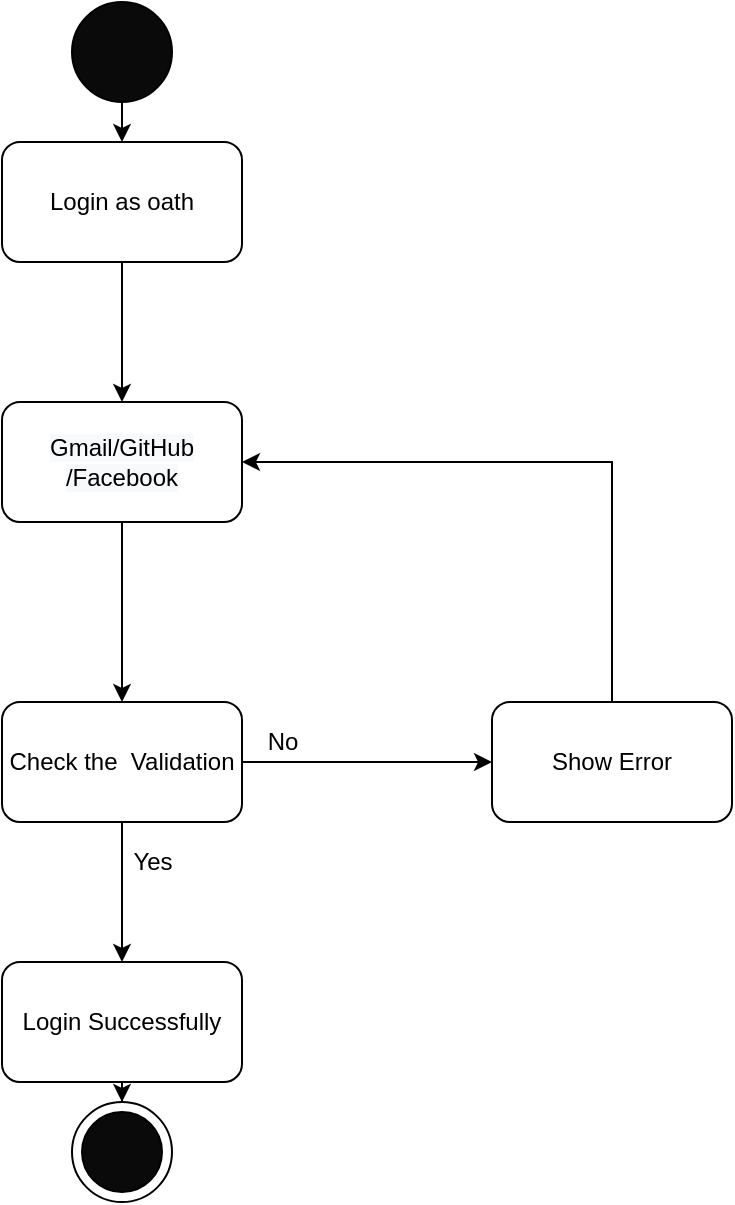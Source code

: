 <mxfile version="16.4.3" type="device"><diagram id="zAXtwYM5_Yiz9pQEBJkd" name="Page-1"><mxGraphModel dx="400" dy="887" grid="1" gridSize="10" guides="1" tooltips="1" connect="1" arrows="1" fold="1" page="1" pageScale="1" pageWidth="827" pageHeight="1169" math="0" shadow="0"><root><mxCell id="0"/><mxCell id="1" parent="0"/><mxCell id="isfXv0DuhAI8vXiQAEQB-5" style="edgeStyle=orthogonalEdgeStyle;rounded=0;orthogonalLoop=1;jettySize=auto;html=1;exitX=0.5;exitY=1;exitDx=0;exitDy=0;entryX=0.5;entryY=0;entryDx=0;entryDy=0;" edge="1" parent="1" source="isfXv0DuhAI8vXiQAEQB-2" target="isfXv0DuhAI8vXiQAEQB-3"><mxGeometry relative="1" as="geometry"/></mxCell><mxCell id="isfXv0DuhAI8vXiQAEQB-2" value="" style="ellipse;whiteSpace=wrap;html=1;aspect=fixed;fillColor=#0A0A0A;" vertex="1" parent="1"><mxGeometry x="180" y="110" width="50" height="50" as="geometry"/></mxCell><mxCell id="isfXv0DuhAI8vXiQAEQB-23" value="" style="edgeStyle=orthogonalEdgeStyle;rounded=0;orthogonalLoop=1;jettySize=auto;html=1;" edge="1" parent="1" source="isfXv0DuhAI8vXiQAEQB-3" target="isfXv0DuhAI8vXiQAEQB-22"><mxGeometry relative="1" as="geometry"/></mxCell><mxCell id="isfXv0DuhAI8vXiQAEQB-3" value="Login as oath" style="rounded=1;whiteSpace=wrap;html=1;fillColor=#FFFFFF;" vertex="1" parent="1"><mxGeometry x="145" y="180" width="120" height="60" as="geometry"/></mxCell><mxCell id="isfXv0DuhAI8vXiQAEQB-12" value="" style="edgeStyle=orthogonalEdgeStyle;rounded=0;orthogonalLoop=1;jettySize=auto;html=1;" edge="1" parent="1" source="isfXv0DuhAI8vXiQAEQB-7" target="isfXv0DuhAI8vXiQAEQB-11"><mxGeometry relative="1" as="geometry"/></mxCell><mxCell id="isfXv0DuhAI8vXiQAEQB-15" value="" style="edgeStyle=orthogonalEdgeStyle;rounded=0;orthogonalLoop=1;jettySize=auto;html=1;" edge="1" parent="1" source="isfXv0DuhAI8vXiQAEQB-7" target="isfXv0DuhAI8vXiQAEQB-14"><mxGeometry relative="1" as="geometry"/></mxCell><mxCell id="isfXv0DuhAI8vXiQAEQB-7" value="Check the&amp;nbsp; Validation" style="rounded=1;whiteSpace=wrap;html=1;fillColor=#FFFFFF;" vertex="1" parent="1"><mxGeometry x="145" y="460" width="120" height="60" as="geometry"/></mxCell><mxCell id="isfXv0DuhAI8vXiQAEQB-20" style="edgeStyle=orthogonalEdgeStyle;rounded=0;orthogonalLoop=1;jettySize=auto;html=1;exitX=0.5;exitY=1;exitDx=0;exitDy=0;" edge="1" parent="1" source="isfXv0DuhAI8vXiQAEQB-11" target="isfXv0DuhAI8vXiQAEQB-19"><mxGeometry relative="1" as="geometry"/></mxCell><mxCell id="isfXv0DuhAI8vXiQAEQB-11" value="Login Successfully" style="whiteSpace=wrap;html=1;fillColor=#FFFFFF;rounded=1;" vertex="1" parent="1"><mxGeometry x="145" y="590" width="120" height="60" as="geometry"/></mxCell><mxCell id="isfXv0DuhAI8vXiQAEQB-25" style="edgeStyle=orthogonalEdgeStyle;rounded=0;orthogonalLoop=1;jettySize=auto;html=1;exitX=0.5;exitY=0;exitDx=0;exitDy=0;entryX=1;entryY=0.5;entryDx=0;entryDy=0;" edge="1" parent="1" source="isfXv0DuhAI8vXiQAEQB-14" target="isfXv0DuhAI8vXiQAEQB-22"><mxGeometry relative="1" as="geometry"/></mxCell><mxCell id="isfXv0DuhAI8vXiQAEQB-14" value="Show Error" style="whiteSpace=wrap;html=1;fillColor=#FFFFFF;rounded=1;" vertex="1" parent="1"><mxGeometry x="390" y="460" width="120" height="60" as="geometry"/></mxCell><mxCell id="isfXv0DuhAI8vXiQAEQB-17" value="No" style="text;html=1;align=center;verticalAlign=middle;resizable=0;points=[];autosize=1;strokeColor=none;fillColor=none;" vertex="1" parent="1"><mxGeometry x="270" y="470" width="30" height="20" as="geometry"/></mxCell><mxCell id="isfXv0DuhAI8vXiQAEQB-18" value="Yes" style="text;html=1;align=center;verticalAlign=middle;resizable=0;points=[];autosize=1;strokeColor=none;fillColor=none;" vertex="1" parent="1"><mxGeometry x="200" y="530" width="40" height="20" as="geometry"/></mxCell><mxCell id="isfXv0DuhAI8vXiQAEQB-19" value="" style="ellipse;whiteSpace=wrap;html=1;aspect=fixed;fillColor=#FFFFFF;" vertex="1" parent="1"><mxGeometry x="180" y="660" width="50" height="50" as="geometry"/></mxCell><mxCell id="isfXv0DuhAI8vXiQAEQB-21" value="" style="ellipse;whiteSpace=wrap;html=1;aspect=fixed;fillColor=#0A0A0A;" vertex="1" parent="1"><mxGeometry x="185" y="665" width="40" height="40" as="geometry"/></mxCell><mxCell id="isfXv0DuhAI8vXiQAEQB-24" style="edgeStyle=orthogonalEdgeStyle;rounded=0;orthogonalLoop=1;jettySize=auto;html=1;exitX=0.5;exitY=1;exitDx=0;exitDy=0;" edge="1" parent="1" source="isfXv0DuhAI8vXiQAEQB-22" target="isfXv0DuhAI8vXiQAEQB-7"><mxGeometry relative="1" as="geometry"/></mxCell><mxCell id="isfXv0DuhAI8vXiQAEQB-22" value="&#10;&#10;&lt;span style=&quot;color: rgb(0, 0, 0); font-family: helvetica; font-size: 12px; font-style: normal; font-weight: 400; letter-spacing: normal; text-align: center; text-indent: 0px; text-transform: none; word-spacing: 0px; background-color: rgb(248, 249, 250); display: inline; float: none;&quot;&gt;Gmail/GitHub&lt;/span&gt;&lt;br style=&quot;color: rgb(0, 0, 0); font-family: helvetica; font-size: 12px; font-style: normal; font-weight: 400; letter-spacing: normal; text-align: center; text-indent: 0px; text-transform: none; word-spacing: 0px; background-color: rgb(248, 249, 250);&quot;&gt;&lt;span style=&quot;color: rgb(0, 0, 0); font-family: helvetica; font-size: 12px; font-style: normal; font-weight: 400; letter-spacing: normal; text-align: center; text-indent: 0px; text-transform: none; word-spacing: 0px; background-color: rgb(248, 249, 250); display: inline; float: none;&quot;&gt;/Facebook&lt;/span&gt;&#10;&#10;" style="whiteSpace=wrap;html=1;fillColor=#FFFFFF;rounded=1;" vertex="1" parent="1"><mxGeometry x="145" y="310" width="120" height="60" as="geometry"/></mxCell></root></mxGraphModel></diagram></mxfile>